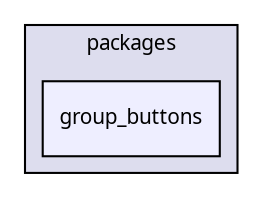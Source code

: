 digraph "packages/permit/packages/group_buttons/" {
  compound=true
  node [ fontsize="10", fontname="FreeSans.ttf"];
  edge [ labelfontsize="10", labelfontname="FreeSans.ttf"];
  subgraph clusterdir_ba817ab0780f95827f843ef49f61c250 {
    graph [ bgcolor="#ddddee", pencolor="black", label="packages" fontname="FreeSans.ttf", fontsize="10", URL="dir_ba817ab0780f95827f843ef49f61c250.html"]
  dir_9559542ff42bc4463d5ff4ed8a542886 [shape=box, label="group_buttons", style="filled", fillcolor="#eeeeff", pencolor="black", URL="dir_9559542ff42bc4463d5ff4ed8a542886.html"];
  }
}
